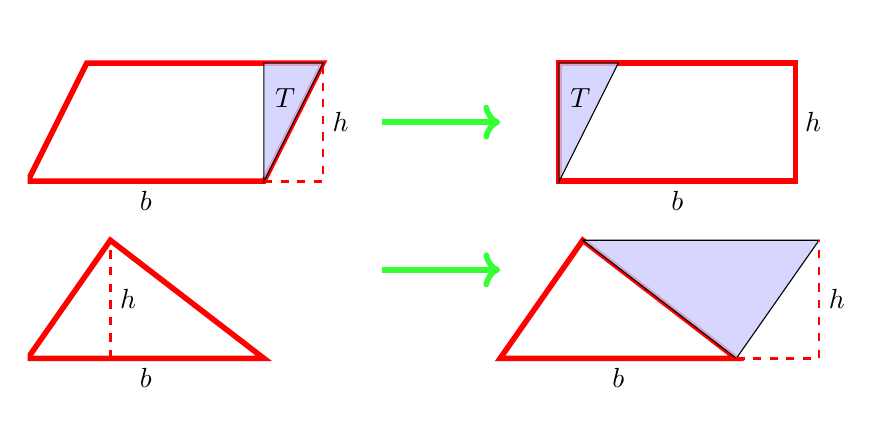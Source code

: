 

\begin{tikzpicture}[x=1.5cm,y=1.5cm]
\clip(0,-2) rectangle (7,1.3);
\tikzstyle{ColorRell1} = [fill=blue!20,fill opacity=0.8]
\tikzstyle{ColorLine1} = [color=red]
\tikzstyle{ColorLine2} = [color=green!80]


\draw [line width=2pt,ColorLine1] (0,0) -- (2,0) -- (2.5,1) -- (0.5,1) -- cycle;
\draw [line width=1pt,ColorLine1, dashed] (2,0)--(2.5,0)--(2.5,1);

\draw (2.5,0.5) node[anchor=west] {$h$};
\draw (1,0) node[anchor=north] {$b$};
\draw[arrows=->,line width=2pt, ColorLine2](3,0.5)--(4,0.5);

\filldraw[ColorRell1](2,0)--(2,1)--(2.5,1)--cycle;

\draw (2.18,.7) node[anchor=center] {$T$};



\draw [line width=2pt,ColorLine1] (4.5,0) -- (6.5,0) -- (6.5,1) -- (4.5,1) -- cycle;


\draw (6.5,0.5) node[anchor=west] {$h$};
\draw (5.5,0) node[anchor=north] {$b$};

\filldraw[ColorRell1](4.5,0)--(5,1)--(4.5,1)--cycle;

\draw (4.68,.7) node[anchor=center] {$T$};

\draw [line width=2pt,ColorLine1] (0,-1.5) -- (2,-1.5) -- (.7,-0.5) -- cycle;
\draw[arrows=->,line width=2pt, ColorLine2](3,-0.75)--(4,-0.75);
\draw [line width=1pt,ColorLine1, dashed] (.7,-1.5)--(0.7,-0.5);
\draw (0.7,-1) node[anchor=west] {$h$};

\draw (1,-1.5) node[anchor=north] {$b$};


\draw [line width=2pt,ColorLine1,shift={(4,0)}] (0,-1.5) -- (2,-1.5) -- (.7,-0.5) -- cycle;
\filldraw[ColorRell1,shift={(4,0)}](2,-1.5)--(.7,-0.5)--(2.7,-0.5)--cycle;
\draw [line width=1pt,ColorLine1,shift={(4,0)}, dashed] (2,-1.5)--(2.7,-1.5)--(2.7,-.5);
\draw (6.7,-1) node[anchor=west] {$h$};

\draw (5,-1.5) node[anchor=north] {$b$};














\end{tikzpicture}